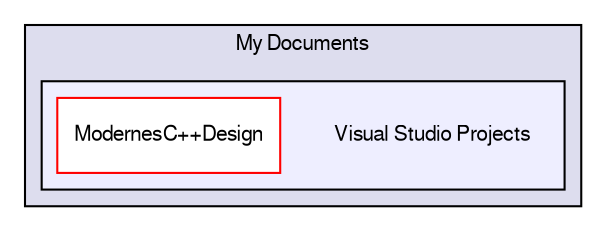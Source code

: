 digraph G {
  bgcolor=transparent;
  compound=true
  node [ fontsize=10, fontname="FreeSans"];
  edge [ labelfontsize=9, labelfontname="FreeSans"];
  subgraph clusterdir_b096774e14d0b20ce9156b9a090d1eda {
    graph [ bgcolor="#ddddee", pencolor="black", label="My Documents" fontname="FreeSans", fontsize=10, URL="dir_b096774e14d0b20ce9156b9a090d1eda.html"]
  subgraph clusterdir_9412ccb6ad0db94325df3babd40f0b05 {
    graph [ bgcolor="#eeeeff", pencolor="black", label="" URL="dir_9412ccb6ad0db94325df3babd40f0b05.html"];
    dir_9412ccb6ad0db94325df3babd40f0b05 [shape=plaintext label="Visual Studio Projects"];
    dir_8172b88da10921893f9da2c0175744d4 [shape=box label="ModernesC++Design" color="red" fillcolor="white" style="filled" URL="dir_8172b88da10921893f9da2c0175744d4.html"];
  }
  }
}

